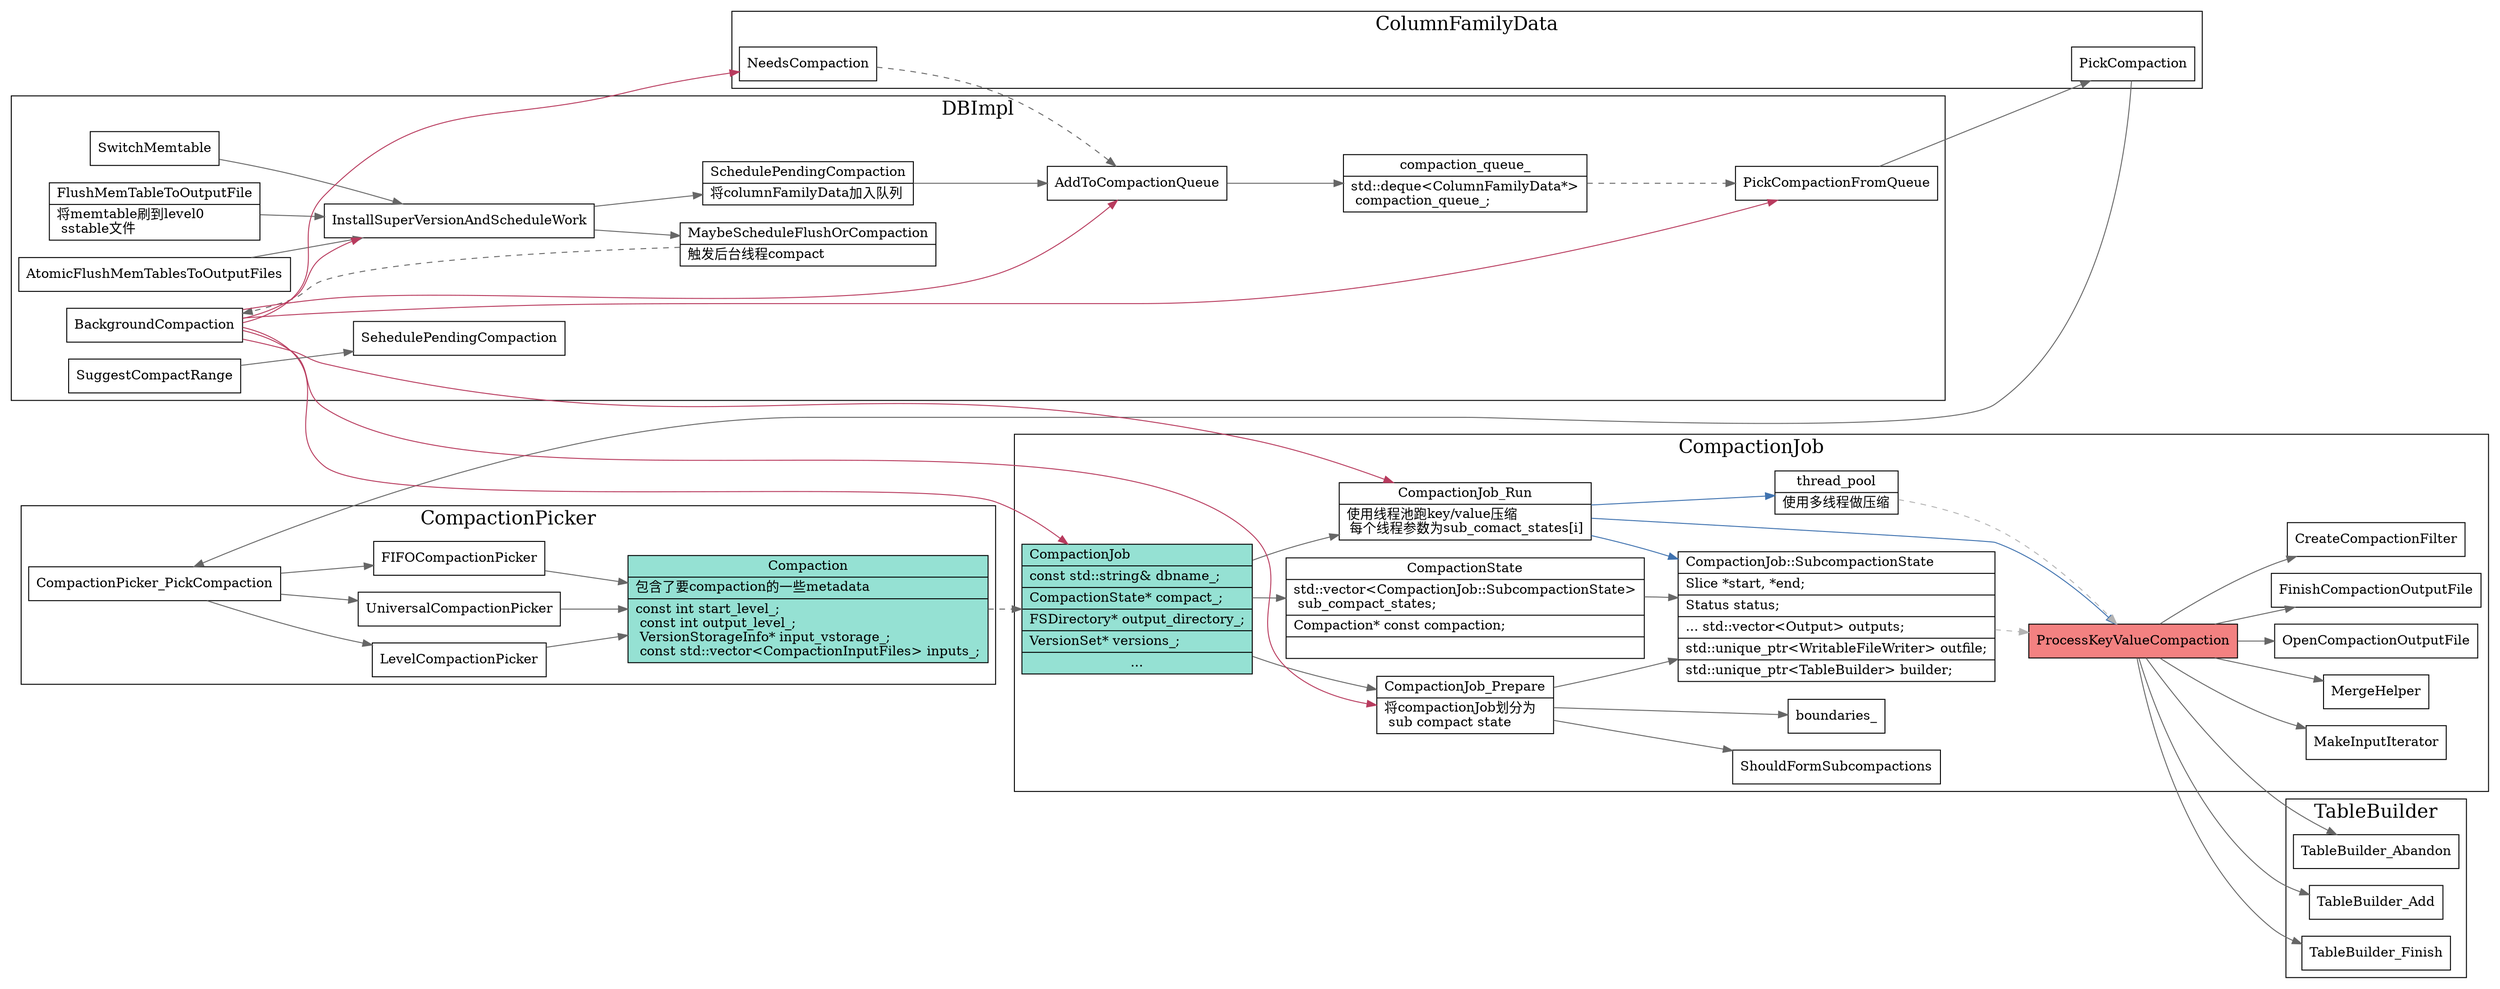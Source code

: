 digraph atomic_flush {
  node[shape=box];
  edge[color=gray40];
  newrank=true;
  rankdir=LR;
  subgraph cluster_CompactionPicker {
    graph[label="CompactionPicker";fontsize=20;];
    CompactionPicker_PickCompaction -> {
      FIFOCompactionPicker;
      LevelCompactionPicker;
      UniversalCompactionPicker;
    } -> Compaction;
    Compaction[shape="record";
      fillcolor="#95e1d3"
      style=filled;
      label="{{
        Compaction|
        包含了要compaction的一些metadata\l|
        const int start_level_;\l
        const int output_level_;\l
        VersionStorageInfo* input_vstorage_;\l
        const std::vector\<CompactionInputFiles\> inputs_;
      }}";
    ];
    {
      rank=same;
      FIFOCompactionPicker;
      LevelCompactionPicker;
      UniversalCompactionPicker;
    }
  }

  subgraph cluster_ColumnFamilyData {
    graph[label="ColumnFamilyData";fontsize=20;];
    PickCompaction -> CompactionPicker_PickCompaction;
    NeedsCompaction;
  }

  subgraph cluster_TableBuilder {
    graph[label="TableBuilder";fontsize=20;];
    TableBuilder_Add;
    TableBuilder_Finish;
    TableBuilder_Abandon;
  }

  subgraph cluster_CompactionJob {
    graph[label="CompactionJob";fontsize=20;];
    //compaction job
    CompactionJob[
      shape="record";
      fillcolor="#95e1d3"
      style=filled;
      label="{{
        CompactionJob\l|
          const std::string& dbname_;\l|
          <CompactionState> CompactionState* compact_;\l|
          FSDirectory* output_directory_;\l|
          VersionSet* versions_;\l|
          ...
      }}"
    ];
    CompactionJob:CompactionState -> CompactionState;
    CompactionState[
      shape="record"
      label="{{
        CompactionState|
          <SubcompactionState> std::vector\<CompactionJob::SubcompactionState\>\l sub_compact_states;\l|
          Compaction* const compaction;\l|
      }}"
    ];
    CompactionState:SubcompactionState -> sub_compact_states;
    Compaction -> CompactionJob[style=dashed];
    CompactionJob -> {
      CompactionJob_Prepare;
      CompactionJob_Run;
    }
    CompactionJob_Prepare[
      shape="record"
      label="{{
        CompactionJob_Prepare|
        将compactionJob划分为\l 
        sub compact state\l
      }}"
    ];
    CompactionJob_Prepare -> {
      sub_compact_states;
      ShouldFormSubcompactions;
      boundaries_;
    }

    CompactionJob_Run[shape="record";
      label="{{
        CompactionJob_Run|
        使用线程池跑key/value压缩\l
        每个线程参数为sub_comact_states[i]\l
      }}";
    ];
    thread_pool[
      shape="record"
      label="{{
        thread_pool|
        使用多线程做压缩
      }}"
    ];
    CompactionJob_Run -> {
      thread_pool;
      sub_compact_states;
      ProcessKeyValueCompaction;
    }[color="#3f72af"]

    sub_compact_states[shape="record";
      label="{{
        CompactionJob::SubcompactionState\l|
        Slice *start, *end;\l|
        Status status;\l|
        ...
        std::vector\<Output\> outputs;\l|
        std::unique_ptr\<WritableFileWriter\> outfile;\l|
        std::unique_ptr\<TableBuilder\> builder;\l
      }}";
    ];
    sub_compact_states -> ProcessKeyValueCompaction[style=dashed;color=gray70];
    thread_pool -> ProcessKeyValueCompaction[style=dashed;color=gray70];
    ProcessKeyValueCompaction[shape="record";
      fillcolor="#f38181";
      style=filled;
      label="{{
        ProcessKeyValueCompaction
      }}";
    ];
    ProcessKeyValueCompaction -> {
      CreateCompactionFilter;
      MakeInputIterator;
      MergeHelper;
      OpenCompactionOutputFile;
      FinishCompactionOutputFile;
      TableBuilder_Add;
      TableBuilder_Finish;
      TableBuilder_Abandon;
    }
  }

  subgraph cluster_DBImpl {
    graph[label="DBImpl";fontsize=20;];
    SchedulePendingCompaction[
      shape="record"
      label="{{
        SchedulePendingCompaction|
        将columnFamilyData加入队列\l
      }}"
    ];
    MaybeScheduleFlushOrCompaction[
      shape="record"
      label="{{
        MaybeScheduleFlushOrCompaction|
        触发后台线程compact\l
      }}"
    ];
    FlushMemTableToOutputFile[
      shape="record"
      label="{{
        FlushMemTableToOutputFile|
        将memtable刷到level0\l
        sstable文件\l
      }}"
    ];
    {
      //CreateColumnFamilyImpl;
      //CreateColumnFamilyWithImport;
      //DeleteFile;
      //DeleteFilesInRanges;
      //IngestExternalFile;
      AtomicFlushMemTablesToOutputFiles;
      FlushMemTableToOutputFile;
      //CompactFilesImpl;
      SwitchMemtable;
    }-> InstallSuperVersionAndScheduleWork;

    InstallSuperVersionAndScheduleWork ->{
      SchedulePendingCompaction;
      MaybeScheduleFlushOrCompaction;
    }
    MaybeScheduleFlushOrCompaction -> BackgroundCompaction[style=dashed]

    SuggestCompactRange -> SehedulePendingCompaction;
    SchedulePendingCompaction -> AddToCompactionQueue;

    BackgroundCompaction -> {
      PickCompactionFromQueue;
      AddToCompactionQueue;
      NeedsCompaction;
      CompactionJob;
      CompactionJob_Prepare;
      CompactionJob_Run;
      InstallSuperVersionAndScheduleWork
    }[color="#b83b5e"]

    NeedsCompaction -> AddToCompactionQueue[style=dashed];
    AddToCompactionQueue -> { compaction_queue_;}

    compaction_queue_[shape="record";
      label="{{
        compaction_queue_|
          std::deque\<ColumnFamilyData*\>\l 
          compaction_queue_;\l
      }}";
    ];
    //compaction_queue_ -> PopFirstFromCompactionQueue[style=dashed];
    compaction_queue_ -> PickCompactionFromQueue[style=dashed];
    //BackgroundCallFlush -> BackgroundFlush -> PopFirstFromCompactionQueue;
    PickCompactionFromQueue -> PickCompaction;
  }
  {rank=same;BackgroundCompaction;CompactionPicker_PickCompaction;}
}
